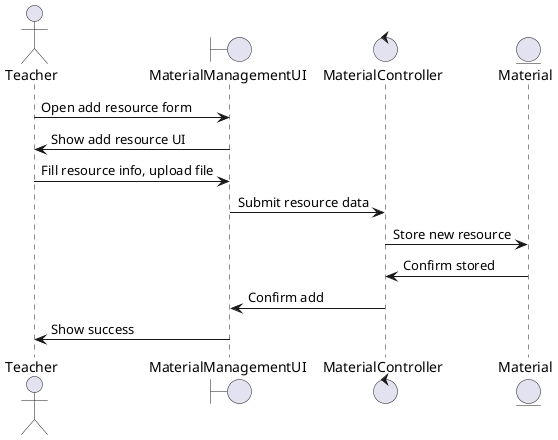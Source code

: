 @startuml AddResources
actor Teacher
boundary MaterialManagementUI
control MaterialController
entity Material

Teacher -> MaterialManagementUI: Open add resource form
MaterialManagementUI -> Teacher: Show add resource UI
Teacher -> MaterialManagementUI: Fill resource info, upload file
MaterialManagementUI -> MaterialController: Submit resource data
MaterialController -> Material: Store new resource
Material -> MaterialController: Confirm stored
MaterialController -> MaterialManagementUI: Confirm add
MaterialManagementUI -> Teacher: Show success
@enduml